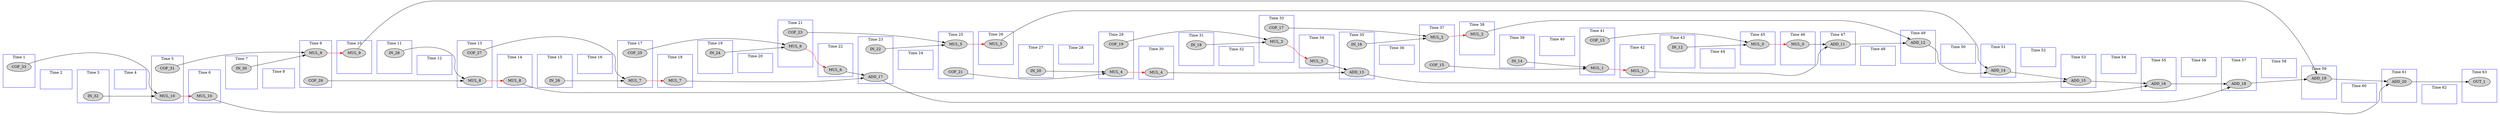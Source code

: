digraph fir {
  rankdir = LR;
  newrank="true"
  subgraph cluster_1 {
    rank=same;
    node [style=filled];
    label = "Time 1";
    color = blue;
    pseudo_1 [style=invis];
    COF_33
  }
  subgraph cluster_2 {
    rank=same;
    node [style=filled];
    label = "Time 2";
    color = blue;
    pseudo_2 [style=invis];
  }
  subgraph cluster_3 {
    rank=same;
    node [style=filled];
    label = "Time 3";
    color = blue;
    pseudo_3 [style=invis];
    IN_32
  }
  subgraph cluster_4 {
    rank=same;
    node [style=filled];
    label = "Time 4";
    color = blue;
    pseudo_4 [style=invis];
  }
  subgraph cluster_5 {
    rank=same;
    node [style=filled];
    label = "Time 5";
    color = blue;
    pseudo_5 [style=invis];
    MUL_10_0 [label=MUL_10]
    COF_31
  }
  subgraph cluster_6 {
    rank=same;
    node [style=filled];
    label = "Time 6";
    color = blue;
    pseudo_6 [style=invis];
    MUL_10_1 [label=MUL_10]
  }
  subgraph cluster_7 {
    rank=same;
    node [style=filled];
    label = "Time 7";
    color = blue;
    pseudo_7 [style=invis];
    IN_30
  }
  subgraph cluster_8 {
    rank=same;
    node [style=filled];
    label = "Time 8";
    color = blue;
    pseudo_8 [style=invis];
  }
  subgraph cluster_9 {
    rank=same;
    node [style=filled];
    label = "Time 9";
    color = blue;
    pseudo_9 [style=invis];
    MUL_9_0 [label=MUL_9]
    COF_29
  }
  subgraph cluster_10 {
    rank=same;
    node [style=filled];
    label = "Time 10";
    color = blue;
    pseudo_10 [style=invis];
    MUL_9_1 [label=MUL_9]
  }
  subgraph cluster_11 {
    rank=same;
    node [style=filled];
    label = "Time 11";
    color = blue;
    pseudo_11 [style=invis];
    IN_28
  }
  subgraph cluster_12 {
    rank=same;
    node [style=filled];
    label = "Time 12";
    color = blue;
    pseudo_12 [style=invis];
  }
  subgraph cluster_13 {
    rank=same;
    node [style=filled];
    label = "Time 13";
    color = blue;
    pseudo_13 [style=invis];
    MUL_8_0 [label=MUL_8]
    COF_27
  }
  subgraph cluster_14 {
    rank=same;
    node [style=filled];
    label = "Time 14";
    color = blue;
    pseudo_14 [style=invis];
    MUL_8_1 [label=MUL_8]
  }
  subgraph cluster_15 {
    rank=same;
    node [style=filled];
    label = "Time 15";
    color = blue;
    pseudo_15 [style=invis];
    IN_26
  }
  subgraph cluster_16 {
    rank=same;
    node [style=filled];
    label = "Time 16";
    color = blue;
    pseudo_16 [style=invis];
  }
  subgraph cluster_17 {
    rank=same;
    node [style=filled];
    label = "Time 17";
    color = blue;
    pseudo_17 [style=invis];
    MUL_7_0 [label=MUL_7]
    COF_25
  }
  subgraph cluster_18 {
    rank=same;
    node [style=filled];
    label = "Time 18";
    color = blue;
    pseudo_18 [style=invis];
    MUL_7_1 [label=MUL_7]
  }
  subgraph cluster_19 {
    rank=same;
    node [style=filled];
    label = "Time 19";
    color = blue;
    pseudo_19 [style=invis];
    IN_24
  }
  subgraph cluster_20 {
    rank=same;
    node [style=filled];
    label = "Time 20";
    color = blue;
    pseudo_20 [style=invis];
  }
  subgraph cluster_21 {
    rank=same;
    node [style=filled];
    label = "Time 21";
    color = blue;
    pseudo_21 [style=invis];
    MUL_6_0 [label=MUL_6]
    COF_23
  }
  subgraph cluster_22 {
    rank=same;
    node [style=filled];
    label = "Time 22";
    color = blue;
    pseudo_22 [style=invis];
    MUL_6_1 [label=MUL_6]
  }
  subgraph cluster_23 {
    rank=same;
    node [style=filled];
    label = "Time 23";
    color = blue;
    pseudo_23 [style=invis];
    ADD_17
    IN_22
  }
  subgraph cluster_24 {
    rank=same;
    node [style=filled];
    label = "Time 24";
    color = blue;
    pseudo_24 [style=invis];
  }
  subgraph cluster_25 {
    rank=same;
    node [style=filled];
    label = "Time 25";
    color = blue;
    pseudo_25 [style=invis];
    MUL_5_0 [label=MUL_5]
    COF_21
  }
  subgraph cluster_26 {
    rank=same;
    node [style=filled];
    label = "Time 26";
    color = blue;
    pseudo_26 [style=invis];
    MUL_5_1 [label=MUL_5]
  }
  subgraph cluster_27 {
    rank=same;
    node [style=filled];
    label = "Time 27";
    color = blue;
    pseudo_27 [style=invis];
    IN_20
  }
  subgraph cluster_28 {
    rank=same;
    node [style=filled];
    label = "Time 28";
    color = blue;
    pseudo_28 [style=invis];
  }
  subgraph cluster_29 {
    rank=same;
    node [style=filled];
    label = "Time 29";
    color = blue;
    pseudo_29 [style=invis];
    MUL_4_0 [label=MUL_4]
    COF_19
  }
  subgraph cluster_30 {
    rank=same;
    node [style=filled];
    label = "Time 30";
    color = blue;
    pseudo_30 [style=invis];
    MUL_4_1 [label=MUL_4]
  }
  subgraph cluster_31 {
    rank=same;
    node [style=filled];
    label = "Time 31";
    color = blue;
    pseudo_31 [style=invis];
    IN_18
  }
  subgraph cluster_32 {
    rank=same;
    node [style=filled];
    label = "Time 32";
    color = blue;
    pseudo_32 [style=invis];
  }
  subgraph cluster_33 {
    rank=same;
    node [style=filled];
    label = "Time 33";
    color = blue;
    pseudo_33 [style=invis];
    MUL_3_0 [label=MUL_3]
    COF_17
  }
  subgraph cluster_34 {
    rank=same;
    node [style=filled];
    label = "Time 34";
    color = blue;
    pseudo_34 [style=invis];
    MUL_3_1 [label=MUL_3]
  }
  subgraph cluster_35 {
    rank=same;
    node [style=filled];
    label = "Time 35";
    color = blue;
    pseudo_35 [style=invis];
    ADD_13
    IN_16
  }
  subgraph cluster_36 {
    rank=same;
    node [style=filled];
    label = "Time 36";
    color = blue;
    pseudo_36 [style=invis];
  }
  subgraph cluster_37 {
    rank=same;
    node [style=filled];
    label = "Time 37";
    color = blue;
    pseudo_37 [style=invis];
    MUL_2_0 [label=MUL_2]
    COF_15
  }
  subgraph cluster_38 {
    rank=same;
    node [style=filled];
    label = "Time 38";
    color = blue;
    pseudo_38 [style=invis];
    MUL_2_1 [label=MUL_2]
  }
  subgraph cluster_39 {
    rank=same;
    node [style=filled];
    label = "Time 39";
    color = blue;
    pseudo_39 [style=invis];
    IN_14
  }
  subgraph cluster_40 {
    rank=same;
    node [style=filled];
    label = "Time 40";
    color = blue;
    pseudo_40 [style=invis];
  }
  subgraph cluster_41 {
    rank=same;
    node [style=filled];
    label = "Time 41";
    color = blue;
    pseudo_41 [style=invis];
    MUL_1_0 [label=MUL_1]
    COF_13
  }
  subgraph cluster_42 {
    rank=same;
    node [style=filled];
    label = "Time 42";
    color = blue;
    pseudo_42 [style=invis];
    MUL_1_1 [label=MUL_1]
  }
  subgraph cluster_43 {
    rank=same;
    node [style=filled];
    label = "Time 43";
    color = blue;
    pseudo_43 [style=invis];
    IN_12
  }
  subgraph cluster_44 {
    rank=same;
    node [style=filled];
    label = "Time 44";
    color = blue;
    pseudo_44 [style=invis];
  }
  subgraph cluster_45 {
    rank=same;
    node [style=filled];
    label = "Time 45";
    color = blue;
    pseudo_45 [style=invis];
    MUL_0_0 [label=MUL_0]
  }
  subgraph cluster_46 {
    rank=same;
    node [style=filled];
    label = "Time 46";
    color = blue;
    pseudo_46 [style=invis];
    MUL_0_1 [label=MUL_0]
  }
  subgraph cluster_47 {
    rank=same;
    node [style=filled];
    label = "Time 47";
    color = blue;
    pseudo_47 [style=invis];
    ADD_11
  }
  subgraph cluster_48 {
    rank=same;
    node [style=filled];
    label = "Time 48";
    color = blue;
    pseudo_48 [style=invis];
  }
  subgraph cluster_49 {
    rank=same;
    node [style=filled];
    label = "Time 49";
    color = blue;
    pseudo_49 [style=invis];
    ADD_12
  }
  subgraph cluster_50 {
    rank=same;
    node [style=filled];
    label = "Time 50";
    color = blue;
    pseudo_50 [style=invis];
  }
  subgraph cluster_51 {
    rank=same;
    node [style=filled];
    label = "Time 51";
    color = blue;
    pseudo_51 [style=invis];
    ADD_14
  }
  subgraph cluster_52 {
    rank=same;
    node [style=filled];
    label = "Time 52";
    color = blue;
    pseudo_52 [style=invis];
  }
  subgraph cluster_53 {
    rank=same;
    node [style=filled];
    label = "Time 53";
    color = blue;
    pseudo_53 [style=invis];
    ADD_15
  }
  subgraph cluster_54 {
    rank=same;
    node [style=filled];
    label = "Time 54";
    color = blue;
    pseudo_54 [style=invis];
  }
  subgraph cluster_55 {
    rank=same;
    node [style=filled];
    label = "Time 55";
    color = blue;
    pseudo_55 [style=invis];
    ADD_16
  }
  subgraph cluster_56 {
    rank=same;
    node [style=filled];
    label = "Time 56";
    color = blue;
    pseudo_56 [style=invis];
  }
  subgraph cluster_57 {
    rank=same;
    node [style=filled];
    label = "Time 57";
    color = blue;
    pseudo_57 [style=invis];
    ADD_18
  }
  subgraph cluster_58 {
    rank=same;
    node [style=filled];
    label = "Time 58";
    color = blue;
    pseudo_58 [style=invis];
  }
  subgraph cluster_59 {
    rank=same;
    node [style=filled];
    label = "Time 59";
    color = blue;
    pseudo_59 [style=invis];
    ADD_19
  }
  subgraph cluster_60 {
    rank=same;
    node [style=filled];
    label = "Time 60";
    color = blue;
    pseudo_60 [style=invis];
  }
  subgraph cluster_61 {
    rank=same;
    node [style=filled];
    label = "Time 61";
    color = blue;
    pseudo_61 [style=invis];
    ADD_20
  }
  subgraph cluster_62 {
    rank=same;
    node [style=filled];
    label = "Time 62";
    color = blue;
    pseudo_62 [style=invis];
  }
  subgraph cluster_63 {
    rank=same;
    node [style=filled];
    label = "Time 63";
    color = blue;
    pseudo_63 [style=invis];
    OUT_1
  }
    pseudo_1->pseudo_2 [style=invis];
    pseudo_2->pseudo_3 [style=invis];
    pseudo_3->pseudo_4 [style=invis];
    pseudo_4->pseudo_5 [style=invis];
    pseudo_5->pseudo_6 [style=invis];
    pseudo_6->pseudo_7 [style=invis];
    pseudo_7->pseudo_8 [style=invis];
    pseudo_8->pseudo_9 [style=invis];
    pseudo_9->pseudo_10 [style=invis];
    pseudo_10->pseudo_11 [style=invis];
    pseudo_11->pseudo_12 [style=invis];
    pseudo_12->pseudo_13 [style=invis];
    pseudo_13->pseudo_14 [style=invis];
    pseudo_14->pseudo_15 [style=invis];
    pseudo_15->pseudo_16 [style=invis];
    pseudo_16->pseudo_17 [style=invis];
    pseudo_17->pseudo_18 [style=invis];
    pseudo_18->pseudo_19 [style=invis];
    pseudo_19->pseudo_20 [style=invis];
    pseudo_20->pseudo_21 [style=invis];
    pseudo_21->pseudo_22 [style=invis];
    pseudo_22->pseudo_23 [style=invis];
    pseudo_23->pseudo_24 [style=invis];
    pseudo_24->pseudo_25 [style=invis];
    pseudo_25->pseudo_26 [style=invis];
    pseudo_26->pseudo_27 [style=invis];
    pseudo_27->pseudo_28 [style=invis];
    pseudo_28->pseudo_29 [style=invis];
    pseudo_29->pseudo_30 [style=invis];
    pseudo_30->pseudo_31 [style=invis];
    pseudo_31->pseudo_32 [style=invis];
    pseudo_32->pseudo_33 [style=invis];
    pseudo_33->pseudo_34 [style=invis];
    pseudo_34->pseudo_35 [style=invis];
    pseudo_35->pseudo_36 [style=invis];
    pseudo_36->pseudo_37 [style=invis];
    pseudo_37->pseudo_38 [style=invis];
    pseudo_38->pseudo_39 [style=invis];
    pseudo_39->pseudo_40 [style=invis];
    pseudo_40->pseudo_41 [style=invis];
    pseudo_41->pseudo_42 [style=invis];
    pseudo_42->pseudo_43 [style=invis];
    pseudo_43->pseudo_44 [style=invis];
    pseudo_44->pseudo_45 [style=invis];
    pseudo_45->pseudo_46 [style=invis];
    pseudo_46->pseudo_47 [style=invis];
    pseudo_47->pseudo_48 [style=invis];
    pseudo_48->pseudo_49 [style=invis];
    pseudo_49->pseudo_50 [style=invis];
    pseudo_50->pseudo_51 [style=invis];
    pseudo_51->pseudo_52 [style=invis];
    pseudo_52->pseudo_53 [style=invis];
    pseudo_53->pseudo_54 [style=invis];
    pseudo_54->pseudo_55 [style=invis];
    pseudo_55->pseudo_56 [style=invis];
    pseudo_56->pseudo_57 [style=invis];
    pseudo_57->pseudo_58 [style=invis];
    pseudo_58->pseudo_59 [style=invis];
    pseudo_59->pseudo_60 [style=invis];
    pseudo_60->pseudo_61 [style=invis];
    pseudo_61->pseudo_62 [style=invis];
    pseudo_62->pseudo_63 [style=invis];
    MUL_0_0 -> MUL_0_1 [color=red];
    MUL_1_0 -> MUL_1_1 [color=red];
    MUL_2_0 -> MUL_2_1 [color=red];
    MUL_3_0 -> MUL_3_1 [color=red];
    MUL_4_0 -> MUL_4_1 [color=red];
    MUL_5_0 -> MUL_5_1 [color=red];
    MUL_6_0 -> MUL_6_1 [color=red];
    MUL_7_0 -> MUL_7_1 [color=red];
    MUL_8_0 -> MUL_8_1 [color=red];
    MUL_9_0 -> MUL_9_1 [color=red];
    MUL_10_0 -> MUL_10_1 [color=red];
    IN_12 -> MUL_0_0 [ name = 0 ];
    COF_13 -> MUL_0_0 [ name = 1 ];
    IN_14 -> MUL_1_0 [ name = 2 ];
    COF_15 -> MUL_1_0 [ name = 3 ];
    IN_16 -> MUL_2_0 [ name = 4 ];
    COF_17 -> MUL_2_0 [ name = 5 ];
    MUL_0_1 -> ADD_11 [ name = 6 ];
    MUL_1_1 -> ADD_11 [ name = 7 ];
    ADD_11 -> ADD_12 [ name = 8 ];
    MUL_2_1 -> ADD_12 [ name = 9 ];
    IN_18 -> MUL_3_0 [ name = 10 ];
    COF_19 -> MUL_3_0 [ name = 11 ];
    IN_20 -> MUL_4_0 [ name = 12 ];
    COF_21 -> MUL_4_0 [ name = 13 ];
    IN_22 -> MUL_5_0 [ name = 14 ];
    COF_23 -> MUL_5_0 [ name = 15 ];
    MUL_3_1 -> ADD_13 [ name = 16 ];
    MUL_4_1 -> ADD_13 [ name = 17 ];
    MUL_5_1 -> ADD_14 [ name = 18 ];
    ADD_12 -> ADD_14 [ name = 19 ];
    ADD_13 -> ADD_15 [ name = 20 ];
    ADD_14 -> ADD_15 [ name = 21 ];
    IN_24 -> MUL_6_0 [ name = 22 ];
    COF_25 -> MUL_6_0 [ name = 23 ];
    IN_26 -> MUL_7_0 [ name = 24 ];
    COF_27 -> MUL_7_0 [ name = 25 ];
    IN_28 -> MUL_8_0 [ name = 26 ];
    COF_29 -> MUL_8_0 [ name = 27 ];
    ADD_15 -> ADD_16 [ name = 28 ];
    MUL_8_1 -> ADD_16 [ name = 29 ];
    MUL_6_1 -> ADD_17 [ name = 30 ];
    MUL_7_1 -> ADD_17 [ name = 31 ];
    ADD_17 -> ADD_18 [ name = 32 ];
    ADD_16 -> ADD_18 [ name = 33 ];
    IN_30 -> MUL_9_0 [ name = 34 ];
    COF_31 -> MUL_9_0 [ name = 35 ];
    IN_32 -> MUL_10_0 [ name = 36 ];
    COF_33 -> MUL_10_0 [ name = 37 ];
    ADD_18 -> ADD_19 [ name = 38 ];
    MUL_9_1 -> ADD_19 [ name = 39 ];
    MUL_10_1 -> ADD_20 [ name = 40 ];
    ADD_19 -> ADD_20 [ name = 41 ];
    ADD_20 -> OUT_1 [ name = 42 ];
}